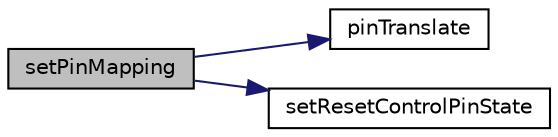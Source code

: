 digraph "setPinMapping"
{
 // LATEX_PDF_SIZE
  edge [fontname="Helvetica",fontsize="10",labelfontname="Helvetica",labelfontsize="10"];
  node [fontname="Helvetica",fontsize="10",shape=record];
  rankdir="LR";
  Node256 [label="setPinMapping",height=0.2,width=0.4,color="black", fillcolor="grey75", style="filled", fontcolor="black",tooltip=" "];
  Node256 -> Node257 [color="midnightblue",fontsize="10",style="solid",fontname="Helvetica"];
  Node257 [label="pinTranslate",height=0.2,width=0.4,color="black", fillcolor="white", style="filled",URL="$utils_8h.html#ab608460fe7e692f13759a8e8d208af81",tooltip=" "];
  Node256 -> Node258 [color="midnightblue",fontsize="10",style="solid",fontname="Helvetica"];
  Node258 [label="setResetControlPinState",height=0.2,width=0.4,color="black", fillcolor="white", style="filled",URL="$utils_8h.html#a26809182d6251133ee964916037979ed",tooltip=" "];
}
